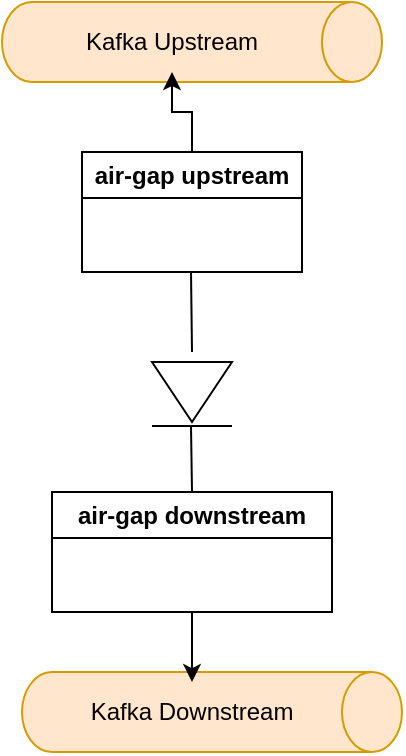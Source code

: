 <mxfile version="28.2.0">
  <diagram name="Sida-1" id="szRYUFeSUwwBfxvwGFzd">
    <mxGraphModel dx="1075" dy="825" grid="1" gridSize="10" guides="1" tooltips="1" connect="1" arrows="1" fold="1" page="1" pageScale="1" pageWidth="827" pageHeight="1169" math="0" shadow="0">
      <root>
        <mxCell id="0" />
        <mxCell id="1" parent="0" />
        <mxCell id="9ao-gcXj0P5O1c-xXz5W-1" value="" style="shape=cylinder3;whiteSpace=wrap;html=1;boundedLbl=1;backgroundOutline=1;size=15;rotation=90;fillColor=#ffe6cc;strokeColor=#d79b00;" vertex="1" parent="1">
          <mxGeometry x="200.0" y="-30" width="40" height="190" as="geometry" />
        </mxCell>
        <mxCell id="9ao-gcXj0P5O1c-xXz5W-2" value="Kafka Upstream" style="text;html=1;align=center;verticalAlign=middle;whiteSpace=wrap;rounded=0;" vertex="1" parent="1">
          <mxGeometry x="150" y="50" width="120" height="30" as="geometry" />
        </mxCell>
        <mxCell id="9ao-gcXj0P5O1c-xXz5W-3" value="" style="shape=cylinder3;whiteSpace=wrap;html=1;boundedLbl=1;backgroundOutline=1;size=15;rotation=90;fillColor=#ffe6cc;strokeColor=#d79b00;" vertex="1" parent="1">
          <mxGeometry x="210.005" y="305.005" width="40" height="190" as="geometry" />
        </mxCell>
        <mxCell id="9ao-gcXj0P5O1c-xXz5W-4" value="Kafka Downstream" style="text;html=1;align=center;verticalAlign=middle;whiteSpace=wrap;rounded=0;" vertex="1" parent="1">
          <mxGeometry x="160.005" y="385.005" width="120" height="30" as="geometry" />
        </mxCell>
        <mxCell id="9ao-gcXj0P5O1c-xXz5W-10" value="" style="group" vertex="1" connectable="0" parent="1">
          <mxGeometry x="200" y="225" width="40" height="32" as="geometry" />
        </mxCell>
        <mxCell id="9ao-gcXj0P5O1c-xXz5W-8" value="" style="triangle;whiteSpace=wrap;html=1;direction=south;" vertex="1" parent="9ao-gcXj0P5O1c-xXz5W-10">
          <mxGeometry width="40" height="30" as="geometry" />
        </mxCell>
        <mxCell id="9ao-gcXj0P5O1c-xXz5W-9" value="" style="endArrow=none;html=1;rounded=0;" edge="1" parent="9ao-gcXj0P5O1c-xXz5W-10">
          <mxGeometry width="50" height="50" relative="1" as="geometry">
            <mxPoint y="32" as="sourcePoint" />
            <mxPoint x="40" y="32" as="targetPoint" />
          </mxGeometry>
        </mxCell>
        <mxCell id="9ao-gcXj0P5O1c-xXz5W-11" value="" style="endArrow=none;html=1;rounded=0;exitX=1;exitY=0.5;exitDx=0;exitDy=0;exitPerimeter=0;" edge="1" parent="1">
          <mxGeometry width="50" height="50" relative="1" as="geometry">
            <mxPoint x="219.501" y="179.997" as="sourcePoint" />
            <mxPoint x="220" y="220" as="targetPoint" />
          </mxGeometry>
        </mxCell>
        <mxCell id="9ao-gcXj0P5O1c-xXz5W-18" value="" style="edgeStyle=orthogonalEdgeStyle;rounded=0;orthogonalLoop=1;jettySize=auto;html=1;" edge="1" parent="1" source="9ao-gcXj0P5O1c-xXz5W-13" target="9ao-gcXj0P5O1c-xXz5W-2">
          <mxGeometry relative="1" as="geometry" />
        </mxCell>
        <mxCell id="9ao-gcXj0P5O1c-xXz5W-13" value="air-gap upstream" style="swimlane;whiteSpace=wrap;html=1;" vertex="1" parent="1">
          <mxGeometry x="165" y="120" width="110" height="60" as="geometry" />
        </mxCell>
        <mxCell id="9ao-gcXj0P5O1c-xXz5W-19" value="" style="edgeStyle=orthogonalEdgeStyle;rounded=0;orthogonalLoop=1;jettySize=auto;html=1;" edge="1" parent="1" source="9ao-gcXj0P5O1c-xXz5W-14" target="9ao-gcXj0P5O1c-xXz5W-4">
          <mxGeometry relative="1" as="geometry" />
        </mxCell>
        <mxCell id="9ao-gcXj0P5O1c-xXz5W-14" value="air-gap downstream" style="swimlane;whiteSpace=wrap;html=1;" vertex="1" parent="1">
          <mxGeometry x="150" y="290" width="140" height="60" as="geometry" />
        </mxCell>
        <mxCell id="9ao-gcXj0P5O1c-xXz5W-12" value="" style="endArrow=none;html=1;rounded=0;exitX=1;exitY=0.5;exitDx=0;exitDy=0;exitPerimeter=0;" edge="1" parent="9ao-gcXj0P5O1c-xXz5W-14">
          <mxGeometry width="50" height="50" relative="1" as="geometry">
            <mxPoint x="69.5" y="-33" as="sourcePoint" />
            <mxPoint x="70" as="targetPoint" />
          </mxGeometry>
        </mxCell>
      </root>
    </mxGraphModel>
  </diagram>
</mxfile>
